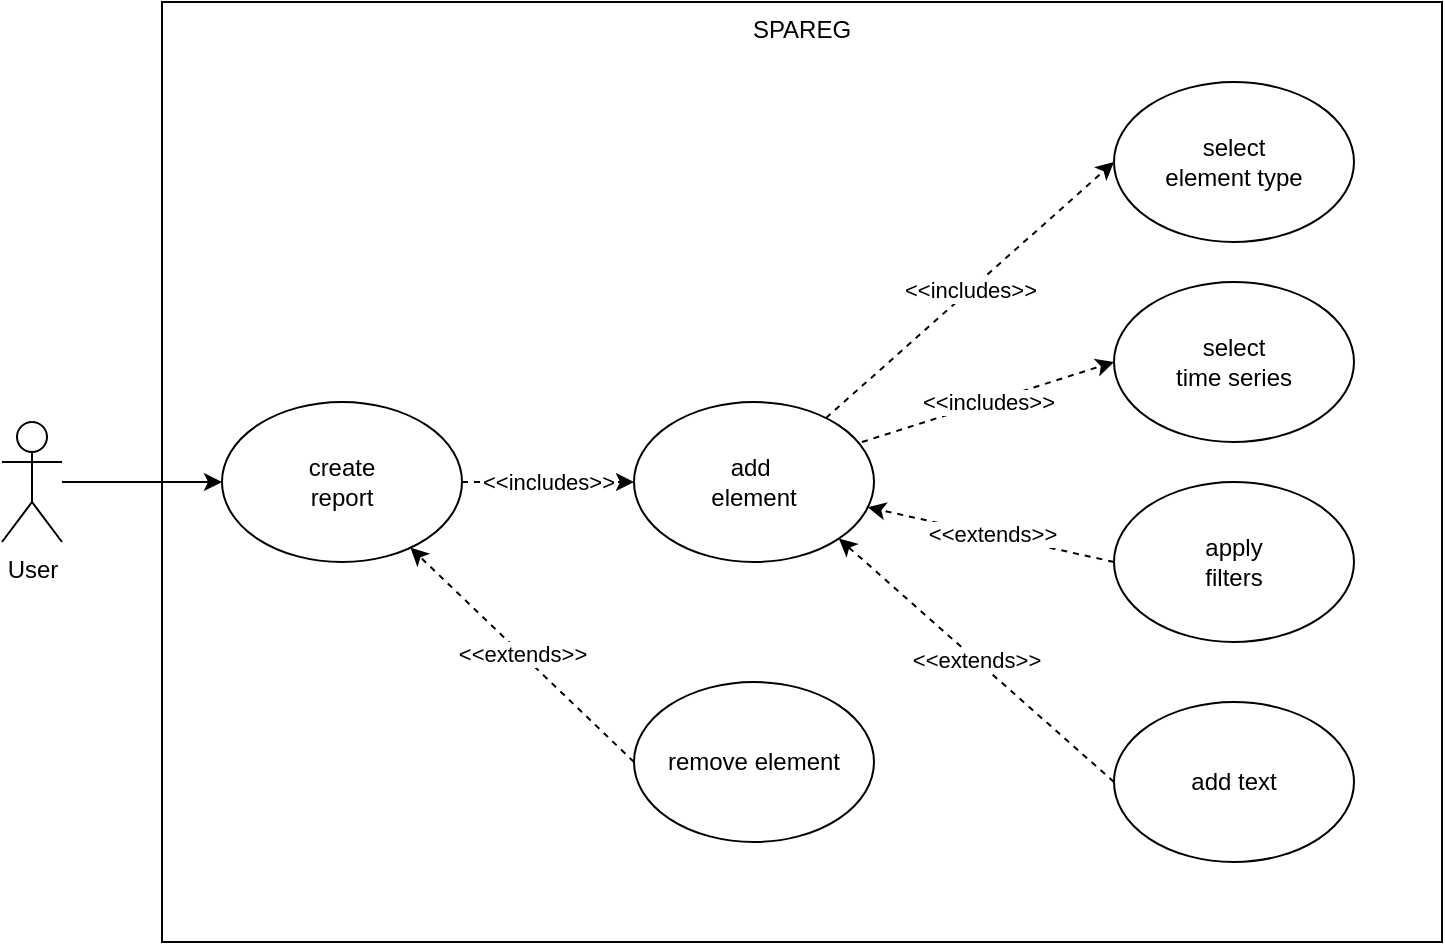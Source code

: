 <mxfile version="19.0.0" type="device"><diagram id="jFRKNjQZ1MAX95HKrzba" name="Seite-1"><mxGraphModel dx="1422" dy="865" grid="1" gridSize="10" guides="1" tooltips="1" connect="1" arrows="1" fold="1" page="1" pageScale="1" pageWidth="827" pageHeight="1169" math="0" shadow="0"><root><mxCell id="0"/><mxCell id="1" parent="0"/><mxCell id="lJ4BVSG0ETJ6qkDaI4Wk-6" value="SPAREG" style="rounded=0;whiteSpace=wrap;html=1;verticalAlign=top;" parent="1" vertex="1"><mxGeometry x="134" y="140" width="640" height="470" as="geometry"/></mxCell><mxCell id="lJ4BVSG0ETJ6qkDaI4Wk-10" style="edgeStyle=orthogonalEdgeStyle;rounded=0;orthogonalLoop=1;jettySize=auto;html=1;entryX=0;entryY=0.5;entryDx=0;entryDy=0;endArrow=classic;endFill=1;" parent="1" source="lJ4BVSG0ETJ6qkDaI4Wk-2" target="lJ4BVSG0ETJ6qkDaI4Wk-3" edge="1"><mxGeometry relative="1" as="geometry"/></mxCell><mxCell id="lJ4BVSG0ETJ6qkDaI4Wk-2" value="User" style="shape=umlActor;verticalLabelPosition=bottom;verticalAlign=top;html=1;outlineConnect=0;" parent="1" vertex="1"><mxGeometry x="54" y="350" width="30" height="60" as="geometry"/></mxCell><mxCell id="lJ4BVSG0ETJ6qkDaI4Wk-14" value="&amp;lt;&amp;lt;includes&amp;gt;&amp;gt;" style="edgeStyle=none;rounded=0;orthogonalLoop=1;jettySize=auto;html=1;entryX=0;entryY=0.5;entryDx=0;entryDy=0;dashed=1;endArrow=classic;endFill=1;exitX=1;exitY=0.5;exitDx=0;exitDy=0;" parent="1" source="lJ4BVSG0ETJ6qkDaI4Wk-3" target="lJ4BVSG0ETJ6qkDaI4Wk-8" edge="1"><mxGeometry relative="1" as="geometry"/></mxCell><mxCell id="lJ4BVSG0ETJ6qkDaI4Wk-3" value="create&lt;br&gt;report" style="ellipse;whiteSpace=wrap;html=1;" parent="1" vertex="1"><mxGeometry x="164" y="340" width="120" height="80" as="geometry"/></mxCell><mxCell id="lJ4BVSG0ETJ6qkDaI4Wk-15" value="&amp;lt;&amp;lt;includes&amp;gt;&amp;gt;" style="edgeStyle=none;rounded=0;orthogonalLoop=1;jettySize=auto;html=1;entryX=0;entryY=0.5;entryDx=0;entryDy=0;dashed=1;endArrow=classic;endFill=1;" parent="1" source="lJ4BVSG0ETJ6qkDaI4Wk-8" target="lJ4BVSG0ETJ6qkDaI4Wk-9" edge="1"><mxGeometry relative="1" as="geometry"/></mxCell><mxCell id="lJ4BVSG0ETJ6qkDaI4Wk-8" value="add&amp;nbsp;&lt;br&gt;element" style="ellipse;whiteSpace=wrap;html=1;" parent="1" vertex="1"><mxGeometry x="370" y="340" width="120" height="80" as="geometry"/></mxCell><mxCell id="lJ4BVSG0ETJ6qkDaI4Wk-9" value="select&lt;br&gt;element type" style="ellipse;whiteSpace=wrap;html=1;" parent="1" vertex="1"><mxGeometry x="610" y="180" width="120" height="80" as="geometry"/></mxCell><mxCell id="mRN0SR4mfG24gGCPsQL_-1" value="select&lt;br&gt;time series" style="ellipse;whiteSpace=wrap;html=1;" vertex="1" parent="1"><mxGeometry x="610" y="280" width="120" height="80" as="geometry"/></mxCell><mxCell id="mRN0SR4mfG24gGCPsQL_-3" value="&amp;lt;&amp;lt;includes&amp;gt;&amp;gt;" style="edgeStyle=none;rounded=0;orthogonalLoop=1;jettySize=auto;html=1;entryX=0;entryY=0.5;entryDx=0;entryDy=0;dashed=1;endArrow=classic;endFill=1;exitX=0.95;exitY=0.25;exitDx=0;exitDy=0;exitPerimeter=0;" edge="1" parent="1" source="lJ4BVSG0ETJ6qkDaI4Wk-8" target="mRN0SR4mfG24gGCPsQL_-1"><mxGeometry relative="1" as="geometry"><mxPoint x="524" y="240" as="sourcePoint"/><mxPoint x="630" y="240" as="targetPoint"/></mxGeometry></mxCell><mxCell id="mRN0SR4mfG24gGCPsQL_-4" value="apply&lt;br&gt;filters" style="ellipse;whiteSpace=wrap;html=1;" vertex="1" parent="1"><mxGeometry x="610" y="380" width="120" height="80" as="geometry"/></mxCell><mxCell id="mRN0SR4mfG24gGCPsQL_-6" value="&amp;lt;&amp;lt;extends&amp;gt;&amp;gt;" style="edgeStyle=none;rounded=0;orthogonalLoop=1;jettySize=auto;html=1;dashed=1;endArrow=classic;endFill=1;exitX=0;exitY=0.5;exitDx=0;exitDy=0;" edge="1" parent="1" source="mRN0SR4mfG24gGCPsQL_-4" target="lJ4BVSG0ETJ6qkDaI4Wk-8"><mxGeometry relative="1" as="geometry"><mxPoint x="500" y="390" as="sourcePoint"/><mxPoint x="620" y="350" as="targetPoint"/></mxGeometry></mxCell><mxCell id="mRN0SR4mfG24gGCPsQL_-8" value="add text" style="ellipse;whiteSpace=wrap;html=1;" vertex="1" parent="1"><mxGeometry x="610" y="490" width="120" height="80" as="geometry"/></mxCell><mxCell id="mRN0SR4mfG24gGCPsQL_-10" value="&amp;lt;&amp;lt;extends&amp;gt;&amp;gt;" style="edgeStyle=none;rounded=0;orthogonalLoop=1;jettySize=auto;html=1;dashed=1;endArrow=classic;endFill=1;exitX=0;exitY=0.5;exitDx=0;exitDy=0;entryX=1;entryY=1;entryDx=0;entryDy=0;" edge="1" parent="1" source="mRN0SR4mfG24gGCPsQL_-8" target="lJ4BVSG0ETJ6qkDaI4Wk-8"><mxGeometry relative="1" as="geometry"><mxPoint x="620" y="490" as="sourcePoint"/><mxPoint x="480" y="410" as="targetPoint"/></mxGeometry></mxCell><mxCell id="mRN0SR4mfG24gGCPsQL_-11" value="remove element" style="ellipse;whiteSpace=wrap;html=1;" vertex="1" parent="1"><mxGeometry x="370" y="480" width="120" height="80" as="geometry"/></mxCell><mxCell id="mRN0SR4mfG24gGCPsQL_-12" value="&amp;lt;&amp;lt;extends&amp;gt;&amp;gt;" style="edgeStyle=none;rounded=0;orthogonalLoop=1;jettySize=auto;html=1;dashed=1;endArrow=classic;endFill=1;exitX=0;exitY=0.5;exitDx=0;exitDy=0;" edge="1" parent="1" source="mRN0SR4mfG24gGCPsQL_-11" target="lJ4BVSG0ETJ6qkDaI4Wk-3"><mxGeometry relative="1" as="geometry"><mxPoint x="289.496" y="374.796" as="sourcePoint"/><mxPoint x="380" y="350" as="targetPoint"/></mxGeometry></mxCell></root></mxGraphModel></diagram></mxfile>